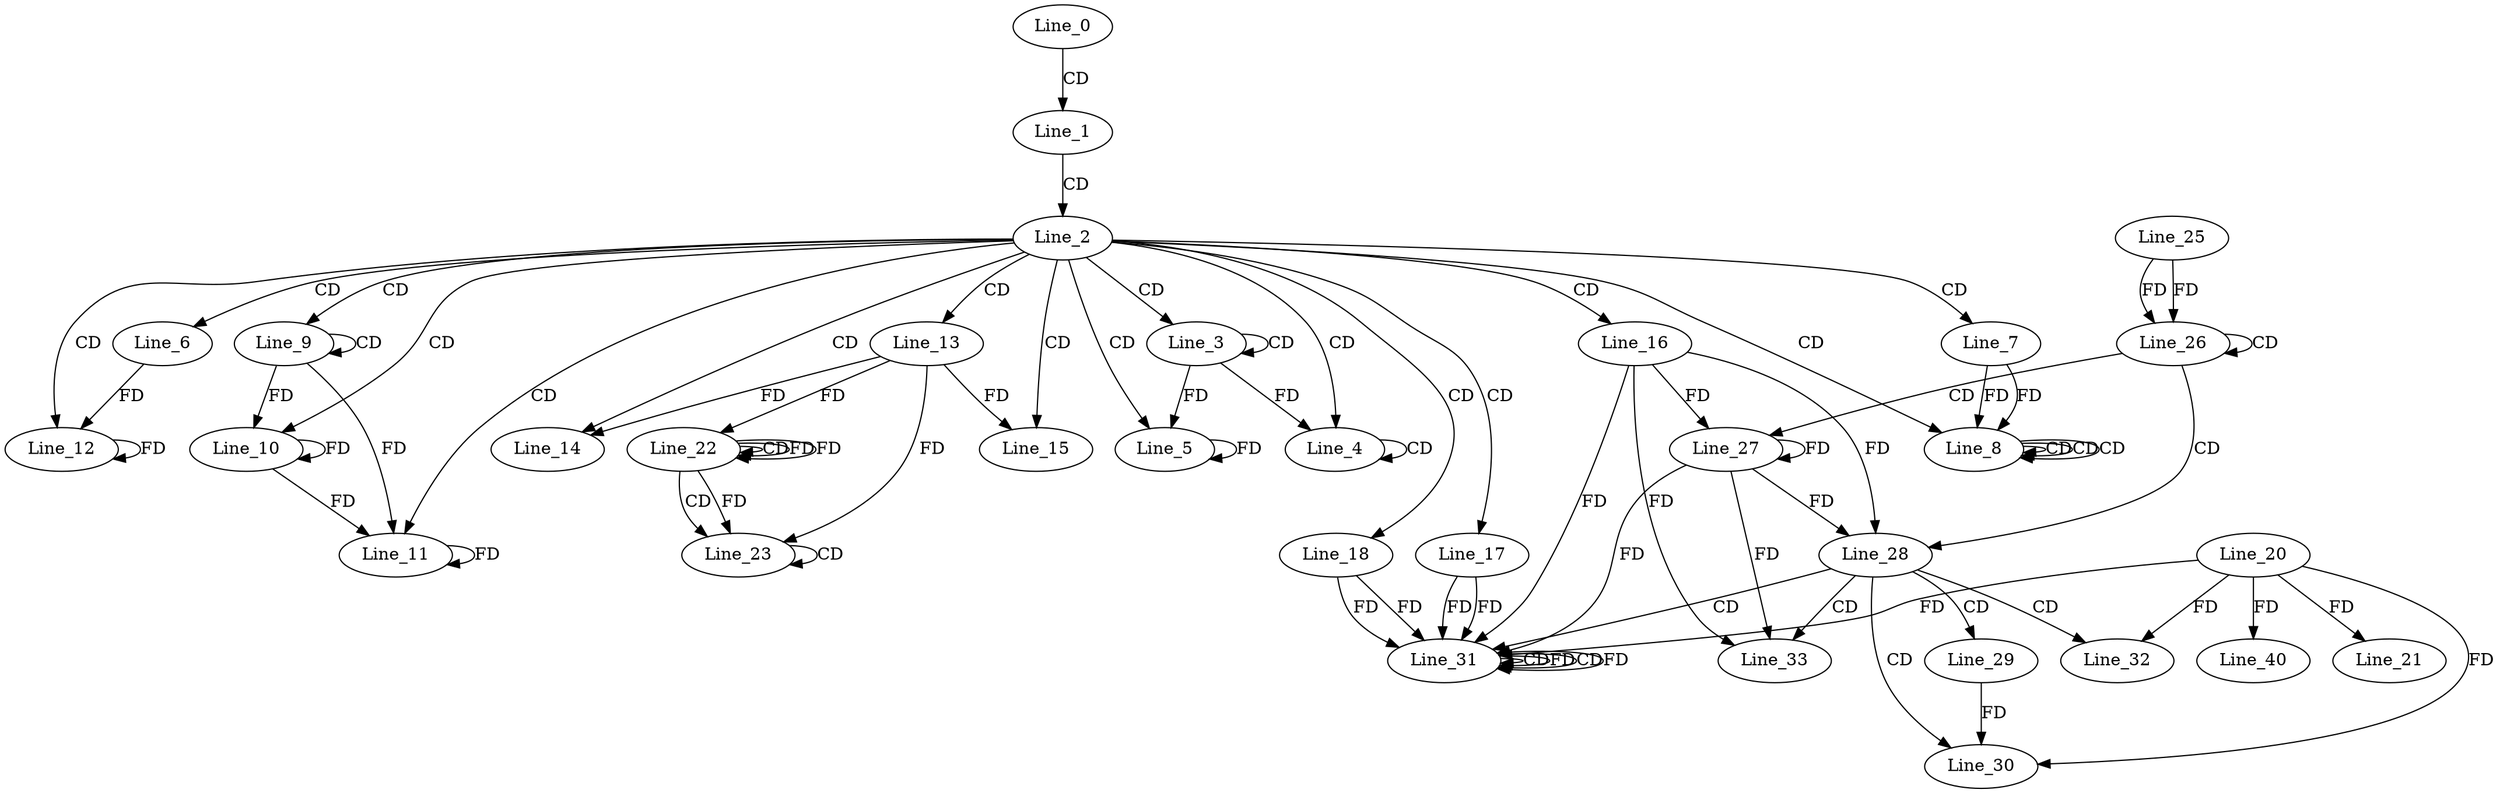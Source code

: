digraph G {
  Line_0;
  Line_1;
  Line_2;
  Line_3;
  Line_3;
  Line_4;
  Line_4;
  Line_4;
  Line_5;
  Line_6;
  Line_7;
  Line_8;
  Line_8;
  Line_8;
  Line_8;
  Line_9;
  Line_9;
  Line_10;
  Line_10;
  Line_11;
  Line_11;
  Line_12;
  Line_13;
  Line_14;
  Line_15;
  Line_16;
  Line_17;
  Line_18;
  Line_20;
  Line_21;
  Line_22;
  Line_22;
  Line_22;
  Line_22;
  Line_23;
  Line_23;
  Line_25;
  Line_26;
  Line_26;
  Line_27;
  Line_28;
  Line_29;
  Line_30;
  Line_31;
  Line_31;
  Line_31;
  Line_31;
  Line_32;
  Line_33;
  Line_40;
  Line_0 -> Line_1 [ label="CD" ];
  Line_1 -> Line_2 [ label="CD" ];
  Line_2 -> Line_3 [ label="CD" ];
  Line_3 -> Line_3 [ label="CD" ];
  Line_2 -> Line_4 [ label="CD" ];
  Line_3 -> Line_4 [ label="FD" ];
  Line_4 -> Line_4 [ label="CD" ];
  Line_2 -> Line_5 [ label="CD" ];
  Line_3 -> Line_5 [ label="FD" ];
  Line_5 -> Line_5 [ label="FD" ];
  Line_2 -> Line_6 [ label="CD" ];
  Line_2 -> Line_7 [ label="CD" ];
  Line_2 -> Line_8 [ label="CD" ];
  Line_8 -> Line_8 [ label="CD" ];
  Line_8 -> Line_8 [ label="CD" ];
  Line_7 -> Line_8 [ label="FD" ];
  Line_8 -> Line_8 [ label="CD" ];
  Line_7 -> Line_8 [ label="FD" ];
  Line_2 -> Line_9 [ label="CD" ];
  Line_9 -> Line_9 [ label="CD" ];
  Line_2 -> Line_10 [ label="CD" ];
  Line_9 -> Line_10 [ label="FD" ];
  Line_10 -> Line_10 [ label="FD" ];
  Line_2 -> Line_11 [ label="CD" ];
  Line_9 -> Line_11 [ label="FD" ];
  Line_10 -> Line_11 [ label="FD" ];
  Line_11 -> Line_11 [ label="FD" ];
  Line_2 -> Line_12 [ label="CD" ];
  Line_6 -> Line_12 [ label="FD" ];
  Line_12 -> Line_12 [ label="FD" ];
  Line_2 -> Line_13 [ label="CD" ];
  Line_2 -> Line_14 [ label="CD" ];
  Line_13 -> Line_14 [ label="FD" ];
  Line_2 -> Line_15 [ label="CD" ];
  Line_13 -> Line_15 [ label="FD" ];
  Line_2 -> Line_16 [ label="CD" ];
  Line_2 -> Line_17 [ label="CD" ];
  Line_2 -> Line_18 [ label="CD" ];
  Line_20 -> Line_21 [ label="FD" ];
  Line_22 -> Line_22 [ label="CD" ];
  Line_13 -> Line_22 [ label="FD" ];
  Line_22 -> Line_22 [ label="FD" ];
  Line_22 -> Line_23 [ label="CD" ];
  Line_23 -> Line_23 [ label="CD" ];
  Line_13 -> Line_23 [ label="FD" ];
  Line_22 -> Line_23 [ label="FD" ];
  Line_25 -> Line_26 [ label="FD" ];
  Line_26 -> Line_26 [ label="CD" ];
  Line_25 -> Line_26 [ label="FD" ];
  Line_26 -> Line_27 [ label="CD" ];
  Line_27 -> Line_27 [ label="FD" ];
  Line_16 -> Line_27 [ label="FD" ];
  Line_26 -> Line_28 [ label="CD" ];
  Line_27 -> Line_28 [ label="FD" ];
  Line_16 -> Line_28 [ label="FD" ];
  Line_28 -> Line_29 [ label="CD" ];
  Line_28 -> Line_30 [ label="CD" ];
  Line_20 -> Line_30 [ label="FD" ];
  Line_29 -> Line_30 [ label="FD" ];
  Line_28 -> Line_31 [ label="CD" ];
  Line_31 -> Line_31 [ label="CD" ];
  Line_31 -> Line_31 [ label="FD" ];
  Line_18 -> Line_31 [ label="FD" ];
  Line_27 -> Line_31 [ label="FD" ];
  Line_16 -> Line_31 [ label="FD" ];
  Line_17 -> Line_31 [ label="FD" ];
  Line_31 -> Line_31 [ label="CD" ];
  Line_20 -> Line_31 [ label="FD" ];
  Line_17 -> Line_31 [ label="FD" ];
  Line_31 -> Line_31 [ label="FD" ];
  Line_18 -> Line_31 [ label="FD" ];
  Line_28 -> Line_32 [ label="CD" ];
  Line_20 -> Line_32 [ label="FD" ];
  Line_28 -> Line_33 [ label="CD" ];
  Line_27 -> Line_33 [ label="FD" ];
  Line_16 -> Line_33 [ label="FD" ];
  Line_20 -> Line_40 [ label="FD" ];
  Line_22 -> Line_22 [ label="FD" ];
}
